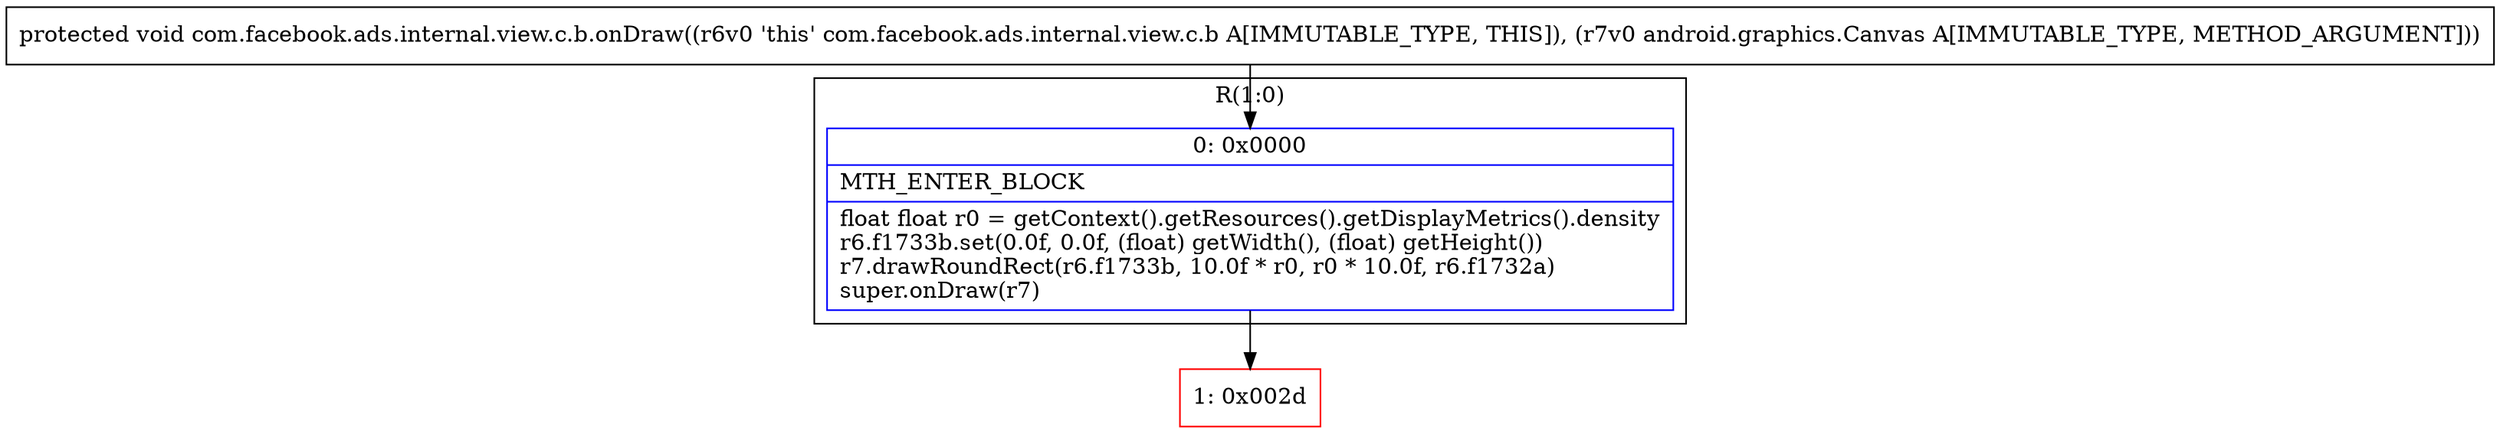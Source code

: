 digraph "CFG forcom.facebook.ads.internal.view.c.b.onDraw(Landroid\/graphics\/Canvas;)V" {
subgraph cluster_Region_939299558 {
label = "R(1:0)";
node [shape=record,color=blue];
Node_0 [shape=record,label="{0\:\ 0x0000|MTH_ENTER_BLOCK\l|float float r0 = getContext().getResources().getDisplayMetrics().density\lr6.f1733b.set(0.0f, 0.0f, (float) getWidth(), (float) getHeight())\lr7.drawRoundRect(r6.f1733b, 10.0f * r0, r0 * 10.0f, r6.f1732a)\lsuper.onDraw(r7)\l}"];
}
Node_1 [shape=record,color=red,label="{1\:\ 0x002d}"];
MethodNode[shape=record,label="{protected void com.facebook.ads.internal.view.c.b.onDraw((r6v0 'this' com.facebook.ads.internal.view.c.b A[IMMUTABLE_TYPE, THIS]), (r7v0 android.graphics.Canvas A[IMMUTABLE_TYPE, METHOD_ARGUMENT])) }"];
MethodNode -> Node_0;
Node_0 -> Node_1;
}

